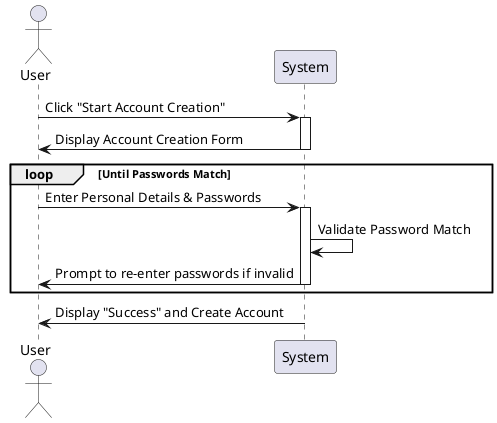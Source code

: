 @startuml US-01 - User Account Creation
actor User
participant System

User -> System: Click "Start Account Creation"
activate System
System -> User: Display Account Creation Form
deactivate System

loop Until Passwords Match
    User -> System: Enter Personal Details & Passwords
    activate System 
    System -> System: Validate Password Match
    System -> User: Prompt to re-enter passwords if invalid
    
    deactivate System
end



System -> User: Display "Success" and Create Account
@enduml
